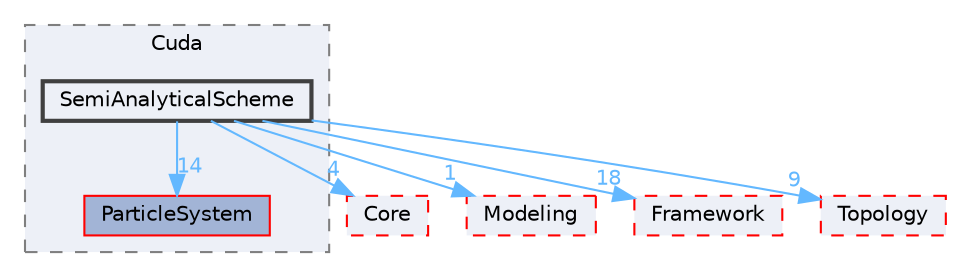 digraph "D:/Peridyno/peridyno/src/Dynamics/Cuda/SemiAnalyticalScheme"
{
 // LATEX_PDF_SIZE
  bgcolor="transparent";
  edge [fontname=Helvetica,fontsize=10,labelfontname=Helvetica,labelfontsize=10];
  node [fontname=Helvetica,fontsize=10,shape=box,height=0.2,width=0.4];
  compound=true
  subgraph clusterdir_5b6078a30aa2f816f8ccd07bd3a8bd2d {
    graph [ bgcolor="#edf0f7", pencolor="grey50", label="Cuda", fontname=Helvetica,fontsize=10 style="filled,dashed", URL="dir_5b6078a30aa2f816f8ccd07bd3a8bd2d.html",tooltip=""]
  dir_5112e9c65d410148830e991585b68117 [label="ParticleSystem", fillcolor="#a2b4d6", color="red", style="filled", URL="dir_5112e9c65d410148830e991585b68117.html",tooltip=""];
  dir_8a798e7a8c736afd3309aed060e625d7 [label="SemiAnalyticalScheme", fillcolor="#edf0f7", color="grey25", style="filled,bold", URL="dir_8a798e7a8c736afd3309aed060e625d7.html",tooltip=""];
  }
  dir_18ab09de471ddf4a6c726bf6f36eb1c9 [label="Core", fillcolor="#edf0f7", color="red", style="filled,dashed", URL="dir_18ab09de471ddf4a6c726bf6f36eb1c9.html",tooltip=""];
  dir_7098558150fb41b4059e7cec4fdfe2bf [label="Modeling", fillcolor="#edf0f7", color="red", style="filled,dashed", URL="dir_7098558150fb41b4059e7cec4fdfe2bf.html",tooltip=""];
  dir_72c161997c5186b0a4bbf39a44809cf4 [label="Framework", fillcolor="#edf0f7", color="red", style="filled,dashed", URL="dir_72c161997c5186b0a4bbf39a44809cf4.html",tooltip=""];
  dir_7ded34adb3e08c5a039f89f629ad7b33 [label="Topology", fillcolor="#edf0f7", color="red", style="filled,dashed", URL="dir_7ded34adb3e08c5a039f89f629ad7b33.html",tooltip=""];
  dir_8a798e7a8c736afd3309aed060e625d7->dir_18ab09de471ddf4a6c726bf6f36eb1c9 [headlabel="4", labeldistance=1.5 headhref="dir_000076_000014.html" href="dir_000076_000014.html" color="steelblue1" fontcolor="steelblue1"];
  dir_8a798e7a8c736afd3309aed060e625d7->dir_5112e9c65d410148830e991585b68117 [headlabel="14", labeldistance=1.5 headhref="dir_000076_000062.html" href="dir_000076_000062.html" color="steelblue1" fontcolor="steelblue1"];
  dir_8a798e7a8c736afd3309aed060e625d7->dir_7098558150fb41b4059e7cec4fdfe2bf [headlabel="1", labeldistance=1.5 headhref="dir_000076_000042.html" href="dir_000076_000042.html" color="steelblue1" fontcolor="steelblue1"];
  dir_8a798e7a8c736afd3309aed060e625d7->dir_72c161997c5186b0a4bbf39a44809cf4 [headlabel="18", labeldistance=1.5 headhref="dir_000076_000027.html" href="dir_000076_000027.html" color="steelblue1" fontcolor="steelblue1"];
  dir_8a798e7a8c736afd3309aed060e625d7->dir_7ded34adb3e08c5a039f89f629ad7b33 [headlabel="9", labeldistance=1.5 headhref="dir_000076_000081.html" href="dir_000076_000081.html" color="steelblue1" fontcolor="steelblue1"];
}
